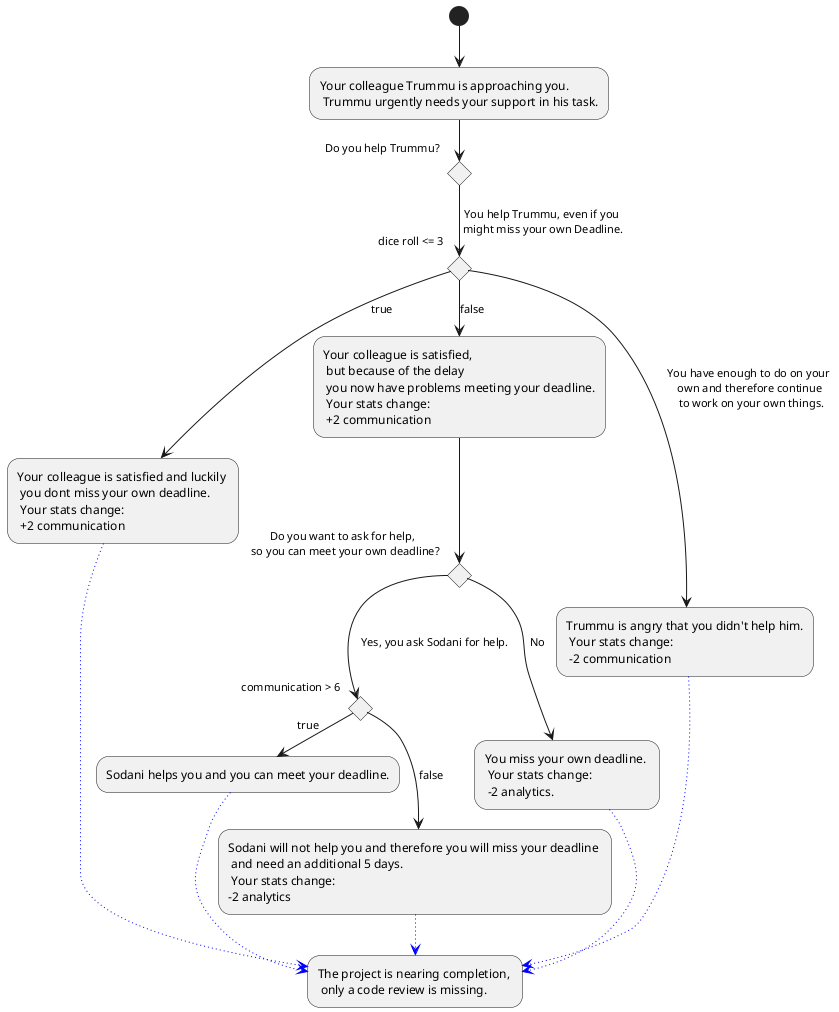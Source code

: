 @startuml
(*) --> "Your colleague Trummu is approaching you.\n Trummu urgently needs your support in his task."
if "Do you help Trummu?" then 
--> [You help Trummu, even if you\n might miss your own Deadline.] if "dice roll <= 3" then
--> [true] "Your colleague is satisfied and luckily \n you dont miss your own deadline. \n Your stats change: \n +2 communication" as helpNoProblem
else
--> [false] "Your colleague is satisfied, \n but because of the delay \n you now have problems meeting your deadline.\n Your stats change: \n +2 communication"
if "Do you want to ask for help, \n so you can meet your own deadline?" then 
--> [No] "You miss your own deadline. \n Your stats change: \n -2 analytics." as alone
else 
--> [Yes, you ask Sodani for help.]if "communication > 6" then 

-right-> [true] "Sodani helps you and you can meet your deadline." as getHelp
else 
else
--> [false] "Sodani will not help you and therefore you will miss your deadline \n and need an additional 5 days. \n Your stats change: \n-2 analytics"
-[#blue,dotted]-> "The project is nearing completion, \n only a code review is missing." as ende
endif
endif
else
--> [You have enough to do on your \n own and therefore continue \n to work on your own things.] "Trummu is angry that you didn't help him.\n Your stats change: \n -2 communication" as noHelp
endif
alone -[#blue,dotted]-> ende
helpNoProblem -[#blue,dotted]-> ende
getHelp -[#blue,dotted]-> ende
noHelp -[#blue,dotted]-> ende
@enduml
